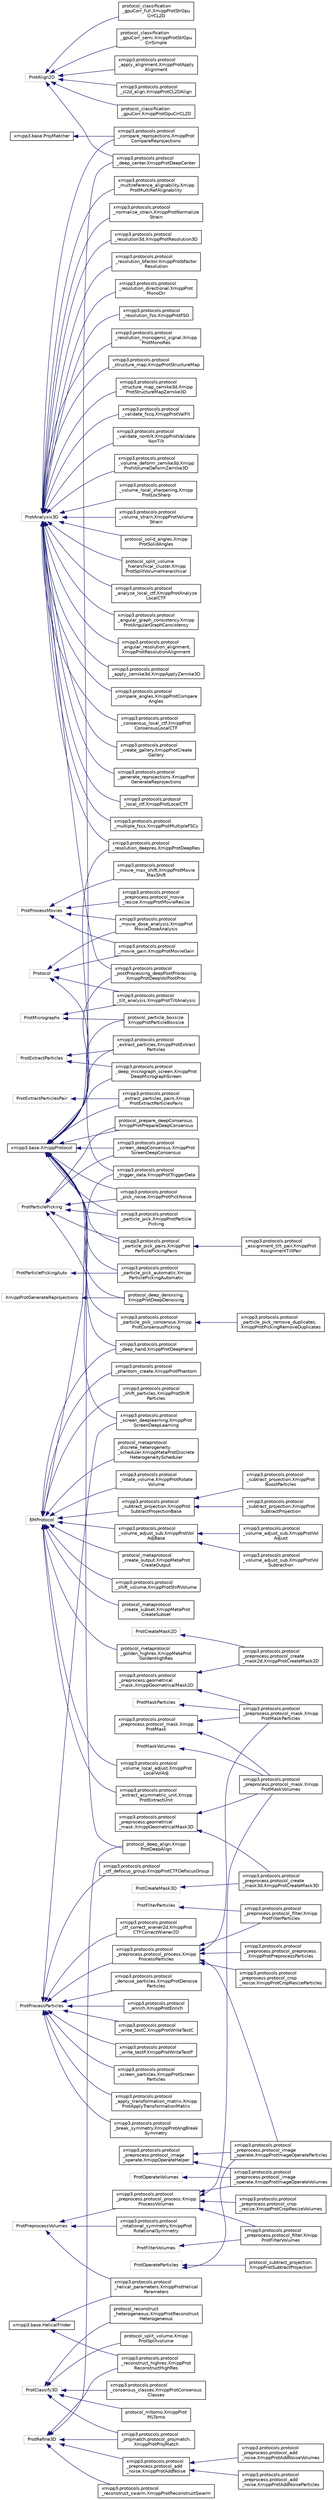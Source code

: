 digraph "Graphical Class Hierarchy"
{
  edge [fontname="Helvetica",fontsize="10",labelfontname="Helvetica",labelfontsize="10"];
  node [fontname="Helvetica",fontsize="10",shape=record];
  rankdir="LR";
  Node488 [label="EMProtocol",height=0.2,width=0.4,color="grey75", fillcolor="white", style="filled"];
  Node488 -> Node489 [dir="back",color="midnightblue",fontsize="10",style="solid",fontname="Helvetica"];
  Node489 [label="protocol_metaprotocol\l_create_output.XmippMetaProt\lCreateOutput",height=0.2,width=0.4,color="black", fillcolor="white", style="filled",URL="$classprotocol__metaprotocol__create__output_1_1XmippMetaProtCreateOutput.html"];
  Node488 -> Node490 [dir="back",color="midnightblue",fontsize="10",style="solid",fontname="Helvetica"];
  Node490 [label="protocol_metaprotocol\l_create_subset.XmippMetaProt\lCreateSubset",height=0.2,width=0.4,color="black", fillcolor="white", style="filled",URL="$classprotocol__metaprotocol__create__subset_1_1XmippMetaProtCreateSubset.html"];
  Node488 -> Node491 [dir="back",color="midnightblue",fontsize="10",style="solid",fontname="Helvetica"];
  Node491 [label="protocol_metaprotocol\l_discrete_heterogeneity\l_scheduler.XmippMetaProtDiscrete\lHeterogeneityScheduler",height=0.2,width=0.4,color="black", fillcolor="white", style="filled",URL="$classprotocol__metaprotocol__discrete__heterogeneity__scheduler_1_1XmippMetaProtDiscreteHeterogeneityScheduler.html"];
  Node488 -> Node492 [dir="back",color="midnightblue",fontsize="10",style="solid",fontname="Helvetica"];
  Node492 [label="protocol_metaprotocol\l_golden_highres.XmippMetaProt\lGoldenHighRes",height=0.2,width=0.4,color="black", fillcolor="white", style="filled",URL="$classprotocol__metaprotocol__golden__highres_1_1XmippMetaProtGoldenHighRes.html"];
  Node488 -> Node6 [dir="back",color="midnightblue",fontsize="10",style="solid",fontname="Helvetica"];
  Node6 [label="xmipp3.protocols.protocol\l_deep_hand.XmippProtDeepHand",height=0.2,width=0.4,color="black", fillcolor="white", style="filled",URL="$classxmipp3_1_1protocols_1_1protocol__deep__hand_1_1XmippProtDeepHand.html"];
  Node488 -> Node493 [dir="back",color="midnightblue",fontsize="10",style="solid",fontname="Helvetica"];
  Node493 [label="xmipp3.protocols.protocol\l_extract_asymmetric_unit.Xmipp\lProtExtractUnit",height=0.2,width=0.4,color="black", fillcolor="white", style="filled",URL="$classxmipp3_1_1protocols_1_1protocol__extract__asymmetric__unit_1_1XmippProtExtractUnit.html"];
  Node488 -> Node494 [dir="back",color="midnightblue",fontsize="10",style="solid",fontname="Helvetica"];
  Node494 [label="xmipp3.protocols.protocol\l_phantom_create.XmippProtPhantom",height=0.2,width=0.4,color="black", fillcolor="white", style="filled",URL="$classxmipp3_1_1protocols_1_1protocol__phantom__create_1_1XmippProtPhantom.html"];
  Node488 -> Node495 [dir="back",color="midnightblue",fontsize="10",style="solid",fontname="Helvetica"];
  Node495 [label="xmipp3.protocols.protocol\l_rotate_volume.XmippProtRotate\lVolume",height=0.2,width=0.4,color="black", fillcolor="white", style="filled",URL="$classxmipp3_1_1protocols_1_1protocol__rotate__volume_1_1XmippProtRotateVolume.html"];
  Node488 -> Node496 [dir="back",color="midnightblue",fontsize="10",style="solid",fontname="Helvetica"];
  Node496 [label="xmipp3.protocols.protocol\l_shift_particles.XmippProtShift\lParticles",height=0.2,width=0.4,color="black", fillcolor="white", style="filled",URL="$classxmipp3_1_1protocols_1_1protocol__shift__particles_1_1XmippProtShiftParticles.html"];
  Node488 -> Node497 [dir="back",color="midnightblue",fontsize="10",style="solid",fontname="Helvetica"];
  Node497 [label="xmipp3.protocols.protocol\l_shift_volume.XmippProtShiftVolume",height=0.2,width=0.4,color="black", fillcolor="white", style="filled",URL="$classxmipp3_1_1protocols_1_1protocol__shift__volume_1_1XmippProtShiftVolume.html"];
  Node488 -> Node498 [dir="back",color="midnightblue",fontsize="10",style="solid",fontname="Helvetica"];
  Node498 [label="xmipp3.protocols.protocol\l_subtract_projection.XmippProt\lSubtractProjectionBase",height=0.2,width=0.4,color="black", fillcolor="white", style="filled",URL="$classxmipp3_1_1protocols_1_1protocol__subtract__projection_1_1XmippProtSubtractProjectionBase.html"];
  Node498 -> Node499 [dir="back",color="midnightblue",fontsize="10",style="solid",fontname="Helvetica"];
  Node499 [label="xmipp3.protocols.protocol\l_subtract_projection.XmippProt\lBoostParticles",height=0.2,width=0.4,color="black", fillcolor="white", style="filled",URL="$classxmipp3_1_1protocols_1_1protocol__subtract__projection_1_1XmippProtBoostParticles.html"];
  Node498 -> Node500 [dir="back",color="midnightblue",fontsize="10",style="solid",fontname="Helvetica"];
  Node500 [label="xmipp3.protocols.protocol\l_subtract_projection.XmippProt\lSubtractProjection",height=0.2,width=0.4,color="black", fillcolor="white", style="filled",URL="$classxmipp3_1_1protocols_1_1protocol__subtract__projection_1_1XmippProtSubtractProjection.html"];
  Node488 -> Node373 [dir="back",color="midnightblue",fontsize="10",style="solid",fontname="Helvetica"];
  Node373 [label="xmipp3.protocols.protocol\l_trigger_data.XmippProtTriggerData",height=0.2,width=0.4,color="black", fillcolor="white", style="filled",URL="$classxmipp3_1_1protocols_1_1protocol__trigger__data_1_1XmippProtTriggerData.html"];
  Node488 -> Node501 [dir="back",color="midnightblue",fontsize="10",style="solid",fontname="Helvetica"];
  Node501 [label="xmipp3.protocols.protocol\l_volume_adjust_sub.XmippProtVol\lAdjBase",height=0.2,width=0.4,color="black", fillcolor="white", style="filled",URL="$classxmipp3_1_1protocols_1_1protocol__volume__adjust__sub_1_1XmippProtVolAdjBase.html"];
  Node501 -> Node502 [dir="back",color="midnightblue",fontsize="10",style="solid",fontname="Helvetica"];
  Node502 [label="xmipp3.protocols.protocol\l_volume_adjust_sub.XmippProtVol\lAdjust",height=0.2,width=0.4,color="black", fillcolor="white", style="filled",URL="$classxmipp3_1_1protocols_1_1protocol__volume__adjust__sub_1_1XmippProtVolAdjust.html"];
  Node501 -> Node503 [dir="back",color="midnightblue",fontsize="10",style="solid",fontname="Helvetica"];
  Node503 [label="xmipp3.protocols.protocol\l_volume_adjust_sub.XmippProtVol\lSubtraction",height=0.2,width=0.4,color="black", fillcolor="white", style="filled",URL="$classxmipp3_1_1protocols_1_1protocol__volume__adjust__sub_1_1XmippProtVolSubtraction.html"];
  Node488 -> Node504 [dir="back",color="midnightblue",fontsize="10",style="solid",fontname="Helvetica"];
  Node504 [label="xmipp3.protocols.protocol\l_volume_local_adjust.XmippProt\lLocalVolAdj",height=0.2,width=0.4,color="black", fillcolor="white", style="filled",URL="$classxmipp3_1_1protocols_1_1protocol__volume__local__adjust_1_1XmippProtLocalVolAdj.html"];
  Node447 [label="ProtAlign2D",height=0.2,width=0.4,color="grey75", fillcolor="white", style="filled"];
  Node447 -> Node448 [dir="back",color="midnightblue",fontsize="10",style="solid",fontname="Helvetica"];
  Node448 [label="protocol_classification\l_gpuCorr.XmippProtGpuCrrCL2D",height=0.2,width=0.4,color="black", fillcolor="white", style="filled",URL="$classprotocol__classification__gpuCorr_1_1XmippProtGpuCrrCL2D.html"];
  Node447 -> Node449 [dir="back",color="midnightblue",fontsize="10",style="solid",fontname="Helvetica"];
  Node449 [label="protocol_classification\l_gpuCorr_full.XmippProtStrGpu\lCrrCL2D",height=0.2,width=0.4,color="black", fillcolor="white", style="filled",URL="$classprotocol__classification__gpuCorr__full_1_1XmippProtStrGpuCrrCL2D.html"];
  Node447 -> Node450 [dir="back",color="midnightblue",fontsize="10",style="solid",fontname="Helvetica"];
  Node450 [label="protocol_classification\l_gpuCorr_semi.XmippProtStrGpu\lCrrSimple",height=0.2,width=0.4,color="black", fillcolor="white", style="filled",URL="$classprotocol__classification__gpuCorr__semi_1_1XmippProtStrGpuCrrSimple.html"];
  Node447 -> Node451 [dir="back",color="midnightblue",fontsize="10",style="solid",fontname="Helvetica"];
  Node451 [label="xmipp3.protocols.protocol\l_apply_alignment.XmippProtApply\lAlignment",height=0.2,width=0.4,color="black", fillcolor="white", style="filled",URL="$classxmipp3_1_1protocols_1_1protocol__apply__alignment_1_1XmippProtApplyAlignment.html"];
  Node447 -> Node452 [dir="back",color="midnightblue",fontsize="10",style="solid",fontname="Helvetica"];
  Node452 [label="xmipp3.protocols.protocol\l_cl2d_align.XmippProtCL2DAlign",height=0.2,width=0.4,color="black", fillcolor="white", style="filled",URL="$classxmipp3_1_1protocols_1_1protocol__cl2d__align_1_1XmippProtCL2DAlign.html"];
  Node447 -> Node5 [dir="back",color="midnightblue",fontsize="10",style="solid",fontname="Helvetica"];
  Node5 [label="xmipp3.protocols.protocol\l_deep_center.XmippProtDeepCenter",height=0.2,width=0.4,color="black", fillcolor="white", style="filled",URL="$classxmipp3_1_1protocols_1_1protocol__deep__center_1_1XmippProtDeepCenter.html"];
  Node410 [label="ProtAnalysis3D",height=0.2,width=0.4,color="grey75", fillcolor="white", style="filled"];
  Node410 -> Node411 [dir="back",color="midnightblue",fontsize="10",style="solid",fontname="Helvetica"];
  Node411 [label="protocol_solid_angles.Xmipp\lProtSolidAngles",height=0.2,width=0.4,color="black", fillcolor="white", style="filled",URL="$classprotocol__solid__angles_1_1XmippProtSolidAngles.html"];
  Node410 -> Node412 [dir="back",color="midnightblue",fontsize="10",style="solid",fontname="Helvetica"];
  Node412 [label="protocol_split_volume\l_hierarchical_cluster.Xmipp\lProtSplitVolumeHierarchical",height=0.2,width=0.4,color="black", fillcolor="white", style="filled",URL="$classprotocol__split__volume__hierarchical__cluster_1_1XmippProtSplitVolumeHierarchical.html"];
  Node410 -> Node413 [dir="back",color="midnightblue",fontsize="10",style="solid",fontname="Helvetica"];
  Node413 [label="xmipp3.protocols.protocol\l_analyze_local_ctf.XmippProtAnalyze\lLocalCTF",height=0.2,width=0.4,color="black", fillcolor="white", style="filled",URL="$classxmipp3_1_1protocols_1_1protocol__analyze__local__ctf_1_1XmippProtAnalyzeLocalCTF.html"];
  Node410 -> Node414 [dir="back",color="midnightblue",fontsize="10",style="solid",fontname="Helvetica"];
  Node414 [label="xmipp3.protocols.protocol\l_angular_graph_consistency.Xmipp\lProtAngularGraphConsistency",height=0.2,width=0.4,color="black", fillcolor="white", style="filled",URL="$classxmipp3_1_1protocols_1_1protocol__angular__graph__consistency_1_1XmippProtAngularGraphConsistency.html"];
  Node410 -> Node415 [dir="back",color="midnightblue",fontsize="10",style="solid",fontname="Helvetica"];
  Node415 [label="xmipp3.protocols.protocol\l_angular_resolution_alignment.\lXmippProtResolutionAlignment",height=0.2,width=0.4,color="black", fillcolor="white", style="filled",URL="$classxmipp3_1_1protocols_1_1protocol__angular__resolution__alignment_1_1XmippProtResolutionAlignment.html"];
  Node410 -> Node416 [dir="back",color="midnightblue",fontsize="10",style="solid",fontname="Helvetica"];
  Node416 [label="xmipp3.protocols.protocol\l_apply_zernike3d.XmippApplyZernike3D",height=0.2,width=0.4,color="black", fillcolor="white", style="filled",URL="$classxmipp3_1_1protocols_1_1protocol__apply__zernike3d_1_1XmippApplyZernike3D.html"];
  Node410 -> Node417 [dir="back",color="midnightblue",fontsize="10",style="solid",fontname="Helvetica"];
  Node417 [label="xmipp3.protocols.protocol\l_compare_angles.XmippProtCompare\lAngles",height=0.2,width=0.4,color="black", fillcolor="white", style="filled",URL="$classxmipp3_1_1protocols_1_1protocol__compare__angles_1_1XmippProtCompareAngles.html"];
  Node410 -> Node215 [dir="back",color="midnightblue",fontsize="10",style="solid",fontname="Helvetica"];
  Node215 [label="xmipp3.protocols.protocol\l_compare_reprojections.XmippProt\lCompareReprojections",height=0.2,width=0.4,color="black", fillcolor="white", style="filled",URL="$classxmipp3_1_1protocols_1_1protocol__compare__reprojections_1_1XmippProtCompareReprojections.html"];
  Node410 -> Node418 [dir="back",color="midnightblue",fontsize="10",style="solid",fontname="Helvetica"];
  Node418 [label="xmipp3.protocols.protocol\l_consensus_local_ctf.XmippProt\lConsensusLocalCTF",height=0.2,width=0.4,color="black", fillcolor="white", style="filled",URL="$classxmipp3_1_1protocols_1_1protocol__consensus__local__ctf_1_1XmippProtConsensusLocalCTF.html"];
  Node410 -> Node419 [dir="back",color="midnightblue",fontsize="10",style="solid",fontname="Helvetica"];
  Node419 [label="xmipp3.protocols.protocol\l_create_gallery.XmippProtCreate\lGallery",height=0.2,width=0.4,color="black", fillcolor="white", style="filled",URL="$classxmipp3_1_1protocols_1_1protocol__create__gallery_1_1XmippProtCreateGallery.html"];
  Node410 -> Node420 [dir="back",color="midnightblue",fontsize="10",style="solid",fontname="Helvetica"];
  Node420 [label="xmipp3.protocols.protocol\l_generate_reprojections.XmippProt\lGenerateReprojections",height=0.2,width=0.4,color="black", fillcolor="white", style="filled",URL="$classxmipp3_1_1protocols_1_1protocol__generate__reprojections_1_1XmippProtGenerateReprojections.html"];
  Node410 -> Node421 [dir="back",color="midnightblue",fontsize="10",style="solid",fontname="Helvetica"];
  Node421 [label="xmipp3.protocols.protocol\l_local_ctf.XmippProtLocalCTF",height=0.2,width=0.4,color="black", fillcolor="white", style="filled",URL="$classxmipp3_1_1protocols_1_1protocol__local__ctf_1_1XmippProtLocalCTF.html"];
  Node410 -> Node422 [dir="back",color="midnightblue",fontsize="10",style="solid",fontname="Helvetica"];
  Node422 [label="xmipp3.protocols.protocol\l_multiple_fscs.XmippProtMultipleFSCs",height=0.2,width=0.4,color="black", fillcolor="white", style="filled",URL="$classxmipp3_1_1protocols_1_1protocol__multiple__fscs_1_1XmippProtMultipleFSCs.html"];
  Node410 -> Node423 [dir="back",color="midnightblue",fontsize="10",style="solid",fontname="Helvetica"];
  Node423 [label="xmipp3.protocols.protocol\l_multireference_alignability.Xmipp\lProtMultiRefAlignability",height=0.2,width=0.4,color="black", fillcolor="white", style="filled",URL="$classxmipp3_1_1protocols_1_1protocol__multireference__alignability_1_1XmippProtMultiRefAlignability.html"];
  Node410 -> Node424 [dir="back",color="midnightblue",fontsize="10",style="solid",fontname="Helvetica"];
  Node424 [label="xmipp3.protocols.protocol\l_normalize_strain.XmippProtNormalize\lStrain",height=0.2,width=0.4,color="black", fillcolor="white", style="filled",URL="$classxmipp3_1_1protocols_1_1protocol__normalize__strain_1_1XmippProtNormalizeStrain.html"];
  Node410 -> Node15 [dir="back",color="midnightblue",fontsize="10",style="solid",fontname="Helvetica"];
  Node15 [label="xmipp3.protocols.protocol\l_postProcessing_deepPostProcessing.\lXmippProtDeepVolPostProc",height=0.2,width=0.4,color="black", fillcolor="white", style="filled",URL="$classxmipp3_1_1protocols_1_1protocol__postProcessing__deepPostProcessing_1_1XmippProtDeepVolPostProc.html"];
  Node410 -> Node425 [dir="back",color="midnightblue",fontsize="10",style="solid",fontname="Helvetica"];
  Node425 [label="xmipp3.protocols.protocol\l_resolution3d.XmippProtResolution3D",height=0.2,width=0.4,color="black", fillcolor="white", style="filled",URL="$classxmipp3_1_1protocols_1_1protocol__resolution3d_1_1XmippProtResolution3D.html"];
  Node410 -> Node426 [dir="back",color="midnightblue",fontsize="10",style="solid",fontname="Helvetica"];
  Node426 [label="xmipp3.protocols.protocol\l_resolution_bfactor.XmippProtbfactor\lResolution",height=0.2,width=0.4,color="black", fillcolor="white", style="filled",URL="$classxmipp3_1_1protocols_1_1protocol__resolution__bfactor_1_1XmippProtbfactorResolution.html"];
  Node410 -> Node16 [dir="back",color="midnightblue",fontsize="10",style="solid",fontname="Helvetica"];
  Node16 [label="xmipp3.protocols.protocol\l_resolution_deepres.XmippProtDeepRes",height=0.2,width=0.4,color="black", fillcolor="white", style="filled",URL="$classxmipp3_1_1protocols_1_1protocol__resolution__deepres_1_1XmippProtDeepRes.html"];
  Node410 -> Node427 [dir="back",color="midnightblue",fontsize="10",style="solid",fontname="Helvetica"];
  Node427 [label="xmipp3.protocols.protocol\l_resolution_directional.XmippProt\lMonoDir",height=0.2,width=0.4,color="black", fillcolor="white", style="filled",URL="$classxmipp3_1_1protocols_1_1protocol__resolution__directional_1_1XmippProtMonoDir.html"];
  Node410 -> Node428 [dir="back",color="midnightblue",fontsize="10",style="solid",fontname="Helvetica"];
  Node428 [label="xmipp3.protocols.protocol\l_resolution_fso.XmippProtFSO",height=0.2,width=0.4,color="black", fillcolor="white", style="filled",URL="$classxmipp3_1_1protocols_1_1protocol__resolution__fso_1_1XmippProtFSO.html"];
  Node410 -> Node429 [dir="back",color="midnightblue",fontsize="10",style="solid",fontname="Helvetica"];
  Node429 [label="xmipp3.protocols.protocol\l_resolution_monogenic_signal.Xmipp\lProtMonoRes",height=0.2,width=0.4,color="black", fillcolor="white", style="filled",URL="$classxmipp3_1_1protocols_1_1protocol__resolution__monogenic__signal_1_1XmippProtMonoRes.html"];
  Node410 -> Node430 [dir="back",color="midnightblue",fontsize="10",style="solid",fontname="Helvetica"];
  Node430 [label="xmipp3.protocols.protocol\l_structure_map.XmippProtStructureMap",height=0.2,width=0.4,color="black", fillcolor="white", style="filled",URL="$classxmipp3_1_1protocols_1_1protocol__structure__map_1_1XmippProtStructureMap.html"];
  Node410 -> Node431 [dir="back",color="midnightblue",fontsize="10",style="solid",fontname="Helvetica"];
  Node431 [label="xmipp3.protocols.protocol\l_structure_map_zernike3d.Xmipp\lProtStructureMapZernike3D",height=0.2,width=0.4,color="black", fillcolor="white", style="filled",URL="$classxmipp3_1_1protocols_1_1protocol__structure__map__zernike3d_1_1XmippProtStructureMapZernike3D.html"];
  Node410 -> Node432 [dir="back",color="midnightblue",fontsize="10",style="solid",fontname="Helvetica"];
  Node432 [label="xmipp3.protocols.protocol\l_validate_fscq.XmippProtValFit",height=0.2,width=0.4,color="black", fillcolor="white", style="filled",URL="$classxmipp3_1_1protocols_1_1protocol__validate__fscq_1_1XmippProtValFit.html"];
  Node410 -> Node433 [dir="back",color="midnightblue",fontsize="10",style="solid",fontname="Helvetica"];
  Node433 [label="xmipp3.protocols.protocol\l_validate_nontilt.XmippProtValidate\lNonTilt",height=0.2,width=0.4,color="black", fillcolor="white", style="filled",URL="$classxmipp3_1_1protocols_1_1protocol__validate__nontilt_1_1XmippProtValidateNonTilt.html"];
  Node410 -> Node434 [dir="back",color="midnightblue",fontsize="10",style="solid",fontname="Helvetica"];
  Node434 [label="xmipp3.protocols.protocol\l_volume_deform_zernike3d.Xmipp\lProtVolumeDeformZernike3D",height=0.2,width=0.4,color="black", fillcolor="white", style="filled",URL="$classxmipp3_1_1protocols_1_1protocol__volume__deform__zernike3d_1_1XmippProtVolumeDeformZernike3D.html"];
  Node410 -> Node435 [dir="back",color="midnightblue",fontsize="10",style="solid",fontname="Helvetica"];
  Node435 [label="xmipp3.protocols.protocol\l_volume_local_sharpening.Xmipp\lProtLocSharp",height=0.2,width=0.4,color="black", fillcolor="white", style="filled",URL="$classxmipp3_1_1protocols_1_1protocol__volume__local__sharpening_1_1XmippProtLocSharp.html"];
  Node410 -> Node436 [dir="back",color="midnightblue",fontsize="10",style="solid",fontname="Helvetica"];
  Node436 [label="xmipp3.protocols.protocol\l_volume_strain.XmippProtVolume\lStrain",height=0.2,width=0.4,color="black", fillcolor="white", style="filled",URL="$classxmipp3_1_1protocols_1_1protocol__volume__strain_1_1XmippProtVolumeStrain.html"];
  Node394 [label="ProtClassify3D",height=0.2,width=0.4,color="grey75", fillcolor="white", style="filled"];
  Node394 -> Node395 [dir="back",color="midnightblue",fontsize="10",style="solid",fontname="Helvetica"];
  Node395 [label="protocol_mltomo.XmippProt\lMLTomo",height=0.2,width=0.4,color="black", fillcolor="white", style="filled",URL="$classprotocol__mltomo_1_1XmippProtMLTomo.html"];
  Node394 -> Node396 [dir="back",color="midnightblue",fontsize="10",style="solid",fontname="Helvetica"];
  Node396 [label="protocol_reconstruct\l_heterogeneous.XmippProtReconstruct\lHeterogeneous",height=0.2,width=0.4,color="black", fillcolor="white", style="filled",URL="$classprotocol__reconstruct__heterogeneous_1_1XmippProtReconstructHeterogeneous.html"];
  Node394 -> Node397 [dir="back",color="midnightblue",fontsize="10",style="solid",fontname="Helvetica"];
  Node397 [label="protocol_split_volume.Xmipp\lProtSplitvolume",height=0.2,width=0.4,color="black", fillcolor="white", style="filled",URL="$classprotocol__split__volume_1_1XmippProtSplitvolume.html"];
  Node394 -> Node398 [dir="back",color="midnightblue",fontsize="10",style="solid",fontname="Helvetica"];
  Node398 [label="xmipp3.protocols.protocol\l_consensus_classes.XmippProtConsensus\lClasses",height=0.2,width=0.4,color="black", fillcolor="white", style="filled",URL="$classxmipp3_1_1protocols_1_1protocol__consensus__classes_1_1XmippProtConsensusClasses.html"];
  Node394 -> Node311 [dir="back",color="midnightblue",fontsize="10",style="solid",fontname="Helvetica"];
  Node311 [label="xmipp3.protocols.protocol\l_projmatch.protocol_projmatch.\lXmippProtProjMatch",height=0.2,width=0.4,color="black", fillcolor="white", style="filled",URL="$classxmipp3_1_1protocols_1_1protocol__projmatch_1_1protocol__projmatch_1_1XmippProtProjMatch.html"];
  Node393 [label="ProtCreateMask2D",height=0.2,width=0.4,color="grey75", fillcolor="white", style="filled"];
  Node393 -> Node61 [dir="back",color="midnightblue",fontsize="10",style="solid",fontname="Helvetica"];
  Node61 [label="xmipp3.protocols.protocol\l_preprocess.protocol_create\l_mask2d.XmippProtCreateMask2D",height=0.2,width=0.4,color="black", fillcolor="white", style="filled",URL="$classxmipp3_1_1protocols_1_1protocol__preprocess_1_1protocol__create__mask2d_1_1XmippProtCreateMask2D.html"];
  Node392 [label="ProtCreateMask3D",height=0.2,width=0.4,color="grey75", fillcolor="white", style="filled"];
  Node392 -> Node59 [dir="back",color="midnightblue",fontsize="10",style="solid",fontname="Helvetica"];
  Node59 [label="xmipp3.protocols.protocol\l_preprocess.protocol_create\l_mask3d.XmippProtCreateMask3D",height=0.2,width=0.4,color="black", fillcolor="white", style="filled",URL="$classxmipp3_1_1protocols_1_1protocol__preprocess_1_1protocol__create__mask3d_1_1XmippProtCreateMask3D.html"];
  Node386 [label="ProtExtractParticles",height=0.2,width=0.4,color="grey75", fillcolor="white", style="filled"];
  Node386 -> Node7 [dir="back",color="midnightblue",fontsize="10",style="solid",fontname="Helvetica"];
  Node7 [label="xmipp3.protocols.protocol\l_deep_micrograph_screen.XmippProt\lDeepMicrographScreen",height=0.2,width=0.4,color="black", fillcolor="white", style="filled",URL="$classxmipp3_1_1protocols_1_1protocol__deep__micrograph__screen_1_1XmippProtDeepMicrographScreen.html"];
  Node386 -> Node8 [dir="back",color="midnightblue",fontsize="10",style="solid",fontname="Helvetica"];
  Node8 [label="xmipp3.protocols.protocol\l_extract_particles.XmippProtExtract\lParticles",height=0.2,width=0.4,color="black", fillcolor="white", style="filled",URL="$classxmipp3_1_1protocols_1_1protocol__extract__particles_1_1XmippProtExtractParticles.html"];
  Node385 [label="ProtExtractParticlesPair",height=0.2,width=0.4,color="grey75", fillcolor="white", style="filled"];
  Node385 -> Node9 [dir="back",color="midnightblue",fontsize="10",style="solid",fontname="Helvetica"];
  Node9 [label="xmipp3.protocols.protocol\l_extract_particles_pairs.Xmipp\lProtExtractParticlesPairs",height=0.2,width=0.4,color="black", fillcolor="white", style="filled",URL="$classxmipp3_1_1protocols_1_1protocol__extract__particles__pairs_1_1XmippProtExtractParticlesPairs.html"];
  Node384 [label="ProtFilterParticles",height=0.2,width=0.4,color="grey75", fillcolor="white", style="filled"];
  Node384 -> Node325 [dir="back",color="midnightblue",fontsize="10",style="solid",fontname="Helvetica"];
  Node325 [label="xmipp3.protocols.protocol\l_preprocess.protocol_filter.Xmipp\lProtFilterParticles",height=0.2,width=0.4,color="black", fillcolor="white", style="filled",URL="$classxmipp3_1_1protocols_1_1protocol__preprocess_1_1protocol__filter_1_1XmippProtFilterParticles.html"];
  Node383 [label="ProtFilterVolumes",height=0.2,width=0.4,color="grey75", fillcolor="white", style="filled"];
  Node383 -> Node338 [dir="back",color="midnightblue",fontsize="10",style="solid",fontname="Helvetica"];
  Node338 [label="xmipp3.protocols.protocol\l_preprocess.protocol_filter.Xmipp\lProtFilterVolumes",height=0.2,width=0.4,color="black", fillcolor="white", style="filled",URL="$classxmipp3_1_1protocols_1_1protocol__preprocess_1_1protocol__filter_1_1XmippProtFilterVolumes.html"];
  Node376 [label="ProtMaskParticles",height=0.2,width=0.4,color="grey75", fillcolor="white", style="filled"];
  Node376 -> Node48 [dir="back",color="midnightblue",fontsize="10",style="solid",fontname="Helvetica"];
  Node48 [label="xmipp3.protocols.protocol\l_preprocess.protocol_mask.Xmipp\lProtMaskParticles",height=0.2,width=0.4,color="black", fillcolor="white", style="filled",URL="$classxmipp3_1_1protocols_1_1protocol__preprocess_1_1protocol__mask_1_1XmippProtMaskParticles.html"];
  Node375 [label="ProtMaskVolumes",height=0.2,width=0.4,color="grey75", fillcolor="white", style="filled"];
  Node375 -> Node49 [dir="back",color="midnightblue",fontsize="10",style="solid",fontname="Helvetica"];
  Node49 [label="xmipp3.protocols.protocol\l_preprocess.protocol_mask.Xmipp\lProtMaskVolumes",height=0.2,width=0.4,color="black", fillcolor="white", style="filled",URL="$classxmipp3_1_1protocols_1_1protocol__preprocess_1_1protocol__mask_1_1XmippProtMaskVolumes.html"];
  Node374 [label="ProtMicrographs",height=0.2,width=0.4,color="grey75", fillcolor="white", style="filled"];
  Node374 -> Node3 [dir="back",color="midnightblue",fontsize="10",style="solid",fontname="Helvetica"];
  Node3 [label="protocol_particle_boxsize.\lXmippProtParticleBoxsize",height=0.2,width=0.4,color="black", fillcolor="white", style="filled",URL="$classprotocol__particle__boxsize_1_1XmippProtParticleBoxsize.html"];
  Node374 -> Node372 [dir="back",color="midnightblue",fontsize="10",style="solid",fontname="Helvetica"];
  Node372 [label="xmipp3.protocols.protocol\l_tilt_analysis.XmippProtTiltAnalysis",height=0.2,width=0.4,color="black", fillcolor="white", style="filled",URL="$classxmipp3_1_1protocols_1_1protocol__tilt__analysis_1_1XmippProtTiltAnalysis.html"];
  Node371 [label="Protocol",height=0.2,width=0.4,color="grey75", fillcolor="white", style="filled"];
  Node371 -> Node331 [dir="back",color="midnightblue",fontsize="10",style="solid",fontname="Helvetica"];
  Node331 [label="xmipp3.protocols.protocol\l_movie_dose_analysis.XmippProt\lMovieDoseAnalysis",height=0.2,width=0.4,color="black", fillcolor="white", style="filled",URL="$classxmipp3_1_1protocols_1_1protocol__movie__dose__analysis_1_1XmippProtMovieDoseAnalysis.html"];
  Node371 -> Node332 [dir="back",color="midnightblue",fontsize="10",style="solid",fontname="Helvetica"];
  Node332 [label="xmipp3.protocols.protocol\l_movie_gain.XmippProtMovieGain",height=0.2,width=0.4,color="black", fillcolor="white", style="filled",URL="$classxmipp3_1_1protocols_1_1protocol__movie__gain_1_1XmippProtMovieGain.html"];
  Node371 -> Node372 [dir="back",color="midnightblue",fontsize="10",style="solid",fontname="Helvetica"];
  Node371 -> Node373 [dir="back",color="midnightblue",fontsize="10",style="solid",fontname="Helvetica"];
  Node348 [label="ProtOperateParticles",height=0.2,width=0.4,color="grey75", fillcolor="white", style="filled"];
  Node348 -> Node349 [dir="back",color="midnightblue",fontsize="10",style="solid",fontname="Helvetica"];
  Node349 [label="protocol_subtract_projection.\lXmippProtSubtractProjection",height=0.2,width=0.4,color="black", fillcolor="white", style="filled",URL="$classprotocol__subtract__projection_1_1XmippProtSubtractProjection.html"];
  Node348 -> Node54 [dir="back",color="midnightblue",fontsize="10",style="solid",fontname="Helvetica"];
  Node54 [label="xmipp3.protocols.protocol\l_preprocess.protocol_image\l_operate.XmippProtImageOperateParticles",height=0.2,width=0.4,color="black", fillcolor="white", style="filled",URL="$classxmipp3_1_1protocols_1_1protocol__preprocess_1_1protocol__image__operate_1_1XmippProtImageOperateParticles.html"];
  Node347 [label="ProtOperateVolumes",height=0.2,width=0.4,color="grey75", fillcolor="white", style="filled"];
  Node347 -> Node55 [dir="back",color="midnightblue",fontsize="10",style="solid",fontname="Helvetica"];
  Node55 [label="xmipp3.protocols.protocol\l_preprocess.protocol_image\l_operate.XmippProtImageOperateVolumes",height=0.2,width=0.4,color="black", fillcolor="white", style="filled",URL="$classxmipp3_1_1protocols_1_1protocol__preprocess_1_1protocol__image__operate_1_1XmippProtImageOperateVolumes.html"];
  Node344 [label="ProtParticlePicking",height=0.2,width=0.4,color="grey75", fillcolor="white", style="filled"];
  Node344 -> Node4 [dir="back",color="midnightblue",fontsize="10",style="solid",fontname="Helvetica"];
  Node4 [label="protocol_prepare_deepConsensus.\lXmippProtPrepareDeepConsensus",height=0.2,width=0.4,color="black", fillcolor="white", style="filled",URL="$classprotocol__prepare__deepConsensus_1_1XmippProtPrepareDeepConsensus.html"];
  Node344 -> Node10 [dir="back",color="midnightblue",fontsize="10",style="solid",fontname="Helvetica"];
  Node10 [label="xmipp3.protocols.protocol\l_particle_pick.XmippProtParticle\lPicking",height=0.2,width=0.4,color="black", fillcolor="white", style="filled",URL="$classxmipp3_1_1protocols_1_1protocol__particle__pick_1_1XmippProtParticlePicking.html"];
  Node344 -> Node345 [dir="back",color="midnightblue",fontsize="10",style="solid",fontname="Helvetica"];
  Node345 [label="xmipp3.protocols.protocol\l_particle_pick_consensus.Xmipp\lProtConsensusPicking",height=0.2,width=0.4,color="black", fillcolor="white", style="filled",URL="$classxmipp3_1_1protocols_1_1protocol__particle__pick__consensus_1_1XmippProtConsensusPicking.html"];
  Node345 -> Node346 [dir="back",color="midnightblue",fontsize="10",style="solid",fontname="Helvetica"];
  Node346 [label="xmipp3.protocols.protocol\l_particle_pick_remove_duplicates.\lXmippProtPickingRemoveDuplicates",height=0.2,width=0.4,color="black", fillcolor="white", style="filled",URL="$classxmipp3_1_1protocols_1_1protocol__particle__pick__remove__duplicates_1_1XmippProtPickingRemoveDuplicates.html"];
  Node344 -> Node12 [dir="back",color="midnightblue",fontsize="10",style="solid",fontname="Helvetica"];
  Node12 [label="xmipp3.protocols.protocol\l_particle_pick_pairs.XmippProt\lParticlePickingPairs",height=0.2,width=0.4,color="black", fillcolor="white", style="filled",URL="$classxmipp3_1_1protocols_1_1protocol__particle__pick__pairs_1_1XmippProtParticlePickingPairs.html"];
  Node12 -> Node13 [dir="back",color="midnightblue",fontsize="10",style="solid",fontname="Helvetica"];
  Node13 [label="xmipp3.protocols.protocol\l_assignment_tilt_pair.XmippProt\lAssignmentTiltPair",height=0.2,width=0.4,color="black", fillcolor="white", style="filled",URL="$classxmipp3_1_1protocols_1_1protocol__assignment__tilt__pair_1_1XmippProtAssignmentTiltPair.html"];
  Node344 -> Node14 [dir="back",color="midnightblue",fontsize="10",style="solid",fontname="Helvetica"];
  Node14 [label="xmipp3.protocols.protocol\l_pick_noise.XmippProtPickNoise",height=0.2,width=0.4,color="black", fillcolor="white", style="filled",URL="$classxmipp3_1_1protocols_1_1protocol__pick__noise_1_1XmippProtPickNoise.html"];
  Node344 -> Node17 [dir="back",color="midnightblue",fontsize="10",style="solid",fontname="Helvetica"];
  Node17 [label="xmipp3.protocols.protocol\l_screen_deepConsensus.XmippProt\lScreenDeepConsensus",height=0.2,width=0.4,color="black", fillcolor="white", style="filled",URL="$classxmipp3_1_1protocols_1_1protocol__screen__deepConsensus_1_1XmippProtScreenDeepConsensus.html"];
  Node343 [label="ProtParticlePickingAuto",height=0.2,width=0.4,color="grey75", fillcolor="white", style="filled"];
  Node343 -> Node11 [dir="back",color="midnightblue",fontsize="10",style="solid",fontname="Helvetica"];
  Node11 [label="xmipp3.protocols.protocol\l_particle_pick_automatic.Xmipp\lParticlePickingAutomatic",height=0.2,width=0.4,color="black", fillcolor="white", style="filled",URL="$classxmipp3_1_1protocols_1_1protocol__particle__pick__automatic_1_1XmippParticlePickingAutomatic.html"];
  Node335 [label="ProtPreprocessVolumes",height=0.2,width=0.4,color="grey75", fillcolor="white", style="filled"];
  Node335 -> Node237 [dir="back",color="midnightblue",fontsize="10",style="solid",fontname="Helvetica"];
  Node237 [label="xmipp3.protocols.protocol\l_helical_parameters.XmippProtHelical\lParameters",height=0.2,width=0.4,color="black", fillcolor="white", style="filled",URL="$classxmipp3_1_1protocols_1_1protocol__helical__parameters_1_1XmippProtHelicalParameters.html"];
  Node335 -> Node336 [dir="back",color="midnightblue",fontsize="10",style="solid",fontname="Helvetica"];
  Node336 [label="xmipp3.protocols.protocol\l_preprocess.protocol_process.Xmipp\lProcessVolumes",height=0.2,width=0.4,color="black", fillcolor="white", style="filled",URL="$classxmipp3_1_1protocols_1_1protocol__preprocess_1_1protocol__process_1_1XmippProcessVolumes.html"];
  Node336 -> Node337 [dir="back",color="midnightblue",fontsize="10",style="solid",fontname="Helvetica"];
  Node337 [label="xmipp3.protocols.protocol\l_preprocess.protocol_crop\l_resize.XmippProtCropResizeVolumes",height=0.2,width=0.4,color="black", fillcolor="white", style="filled",URL="$classxmipp3_1_1protocols_1_1protocol__preprocess_1_1protocol__crop__resize_1_1XmippProtCropResizeVolumes.html"];
  Node336 -> Node338 [dir="back",color="midnightblue",fontsize="10",style="solid",fontname="Helvetica"];
  Node336 -> Node55 [dir="back",color="midnightblue",fontsize="10",style="solid",fontname="Helvetica"];
  Node336 -> Node49 [dir="back",color="midnightblue",fontsize="10",style="solid",fontname="Helvetica"];
  Node335 -> Node339 [dir="back",color="midnightblue",fontsize="10",style="solid",fontname="Helvetica"];
  Node339 [label="xmipp3.protocols.protocol\l_rotational_symmetry.XmippProt\lRotationalSymmetry",height=0.2,width=0.4,color="black", fillcolor="white", style="filled",URL="$classxmipp3_1_1protocols_1_1protocol__rotational__symmetry_1_1XmippProtRotationalSymmetry.html"];
  Node330 [label="ProtProcessMovies",height=0.2,width=0.4,color="grey75", fillcolor="white", style="filled"];
  Node330 -> Node331 [dir="back",color="midnightblue",fontsize="10",style="solid",fontname="Helvetica"];
  Node330 -> Node332 [dir="back",color="midnightblue",fontsize="10",style="solid",fontname="Helvetica"];
  Node330 -> Node333 [dir="back",color="midnightblue",fontsize="10",style="solid",fontname="Helvetica"];
  Node333 [label="xmipp3.protocols.protocol\l_movie_max_shift.XmippProtMovie\lMaxShift",height=0.2,width=0.4,color="black", fillcolor="white", style="filled",URL="$classxmipp3_1_1protocols_1_1protocol__movie__max__shift_1_1XmippProtMovieMaxShift.html"];
  Node330 -> Node334 [dir="back",color="midnightblue",fontsize="10",style="solid",fontname="Helvetica"];
  Node334 [label="xmipp3.protocols.protocol\l_preprocess.protocol_movie\l_resize.XmippProtMovieResize",height=0.2,width=0.4,color="black", fillcolor="white", style="filled",URL="$classxmipp3_1_1protocols_1_1protocol__preprocess_1_1protocol__movie__resize_1_1XmippProtMovieResize.html"];
  Node316 [label="ProtProcessParticles",height=0.2,width=0.4,color="grey75", fillcolor="white", style="filled"];
  Node316 -> Node317 [dir="back",color="midnightblue",fontsize="10",style="solid",fontname="Helvetica"];
  Node317 [label="xmipp3.protocols.protocol\l_apply_transformation_matrix.Xmipp\lProtApplyTransformationMatrix",height=0.2,width=0.4,color="black", fillcolor="white", style="filled",URL="$classxmipp3_1_1protocols_1_1protocol__apply__transformation__matrix_1_1XmippProtApplyTransformationMatrix.html"];
  Node316 -> Node318 [dir="back",color="midnightblue",fontsize="10",style="solid",fontname="Helvetica"];
  Node318 [label="xmipp3.protocols.protocol\l_break_symmetry.XmippProtAngBreak\lSymmetry",height=0.2,width=0.4,color="black", fillcolor="white", style="filled",URL="$classxmipp3_1_1protocols_1_1protocol__break__symmetry_1_1XmippProtAngBreakSymmetry.html"];
  Node316 -> Node319 [dir="back",color="midnightblue",fontsize="10",style="solid",fontname="Helvetica"];
  Node319 [label="xmipp3.protocols.protocol\l_ctf_correct_wiener2d.XmippProt\lCTFCorrectWiener2D",height=0.2,width=0.4,color="black", fillcolor="white", style="filled",URL="$classxmipp3_1_1protocols_1_1protocol__ctf__correct__wiener2d_1_1XmippProtCTFCorrectWiener2D.html"];
  Node316 -> Node320 [dir="back",color="midnightblue",fontsize="10",style="solid",fontname="Helvetica"];
  Node320 [label="xmipp3.protocols.protocol\l_ctf_defocus_group.XmippProtCTFDefocusGroup",height=0.2,width=0.4,color="black", fillcolor="white", style="filled",URL="$classxmipp3_1_1protocols_1_1protocol__ctf__defocus__group_1_1XmippProtCTFDefocusGroup.html"];
  Node316 -> Node321 [dir="back",color="midnightblue",fontsize="10",style="solid",fontname="Helvetica"];
  Node321 [label="xmipp3.protocols.protocol\l_denoise_particles.XmippProtDenoise\lParticles",height=0.2,width=0.4,color="black", fillcolor="white", style="filled",URL="$classxmipp3_1_1protocols_1_1protocol__denoise__particles_1_1XmippProtDenoiseParticles.html"];
  Node316 -> Node322 [dir="back",color="midnightblue",fontsize="10",style="solid",fontname="Helvetica"];
  Node322 [label="xmipp3.protocols.protocol\l_enrich.XmippProtEnrich",height=0.2,width=0.4,color="black", fillcolor="white", style="filled",URL="$classxmipp3_1_1protocols_1_1protocol__enrich_1_1XmippProtEnrich.html"];
  Node316 -> Node323 [dir="back",color="midnightblue",fontsize="10",style="solid",fontname="Helvetica"];
  Node323 [label="xmipp3.protocols.protocol\l_preprocess.protocol_process.Xmipp\lProcessParticles",height=0.2,width=0.4,color="black", fillcolor="white", style="filled",URL="$classxmipp3_1_1protocols_1_1protocol__preprocess_1_1protocol__process_1_1XmippProcessParticles.html"];
  Node323 -> Node324 [dir="back",color="midnightblue",fontsize="10",style="solid",fontname="Helvetica"];
  Node324 [label="xmipp3.protocols.protocol\l_preprocess.protocol_crop\l_resize.XmippProtCropResizeParticles",height=0.2,width=0.4,color="black", fillcolor="white", style="filled",URL="$classxmipp3_1_1protocols_1_1protocol__preprocess_1_1protocol__crop__resize_1_1XmippProtCropResizeParticles.html"];
  Node323 -> Node325 [dir="back",color="midnightblue",fontsize="10",style="solid",fontname="Helvetica"];
  Node323 -> Node54 [dir="back",color="midnightblue",fontsize="10",style="solid",fontname="Helvetica"];
  Node323 -> Node48 [dir="back",color="midnightblue",fontsize="10",style="solid",fontname="Helvetica"];
  Node323 -> Node326 [dir="back",color="midnightblue",fontsize="10",style="solid",fontname="Helvetica"];
  Node326 [label="xmipp3.protocols.protocol\l_preprocess.protocol_preprocess.\lXmippProtPreprocessParticles",height=0.2,width=0.4,color="black", fillcolor="white", style="filled",URL="$classxmipp3_1_1protocols_1_1protocol__preprocess_1_1protocol__preprocess_1_1XmippProtPreprocessParticles.html"];
  Node316 -> Node18 [dir="back",color="midnightblue",fontsize="10",style="solid",fontname="Helvetica"];
  Node18 [label="xmipp3.protocols.protocol\l_screen_deeplearning.XmippProt\lScreenDeepLearning",height=0.2,width=0.4,color="black", fillcolor="white", style="filled",URL="$classxmipp3_1_1protocols_1_1protocol__screen__deeplearning_1_1XmippProtScreenDeepLearning.html"];
  Node316 -> Node327 [dir="back",color="midnightblue",fontsize="10",style="solid",fontname="Helvetica"];
  Node327 [label="xmipp3.protocols.protocol\l_screen_particles.XmippProtScreen\lParticles",height=0.2,width=0.4,color="black", fillcolor="white", style="filled",URL="$classxmipp3_1_1protocols_1_1protocol__screen__particles_1_1XmippProtScreenParticles.html"];
  Node316 -> Node328 [dir="back",color="midnightblue",fontsize="10",style="solid",fontname="Helvetica"];
  Node328 [label="xmipp3.protocols.protocol\l_write_testC.XmippProtWriteTestC",height=0.2,width=0.4,color="black", fillcolor="white", style="filled",URL="$classxmipp3_1_1protocols_1_1protocol__write__testC_1_1XmippProtWriteTestC.html"];
  Node316 -> Node329 [dir="back",color="midnightblue",fontsize="10",style="solid",fontname="Helvetica"];
  Node329 [label="xmipp3.protocols.protocol\l_write_testP.XmippProtWriteTestP",height=0.2,width=0.4,color="black", fillcolor="white", style="filled",URL="$classxmipp3_1_1protocols_1_1protocol__write__testP_1_1XmippProtWriteTestP.html"];
  Node307 [label="ProtRefine3D",height=0.2,width=0.4,color="grey75", fillcolor="white", style="filled"];
  Node307 -> Node1 [dir="back",color="midnightblue",fontsize="10",style="solid",fontname="Helvetica"];
  Node1 [label="protocol_deep_align.Xmipp\lProtDeepAlign",height=0.2,width=0.4,color="black", fillcolor="white", style="filled",URL="$classprotocol__deep__align_1_1XmippProtDeepAlign.html"];
  Node307 -> Node308 [dir="back",color="midnightblue",fontsize="10",style="solid",fontname="Helvetica"];
  Node308 [label="xmipp3.protocols.protocol\l_preprocess.protocol_add\l_noise.XmippProtAddNoise",height=0.2,width=0.4,color="black", fillcolor="white", style="filled",URL="$classxmipp3_1_1protocols_1_1protocol__preprocess_1_1protocol__add__noise_1_1XmippProtAddNoise.html"];
  Node308 -> Node309 [dir="back",color="midnightblue",fontsize="10",style="solid",fontname="Helvetica"];
  Node309 [label="xmipp3.protocols.protocol\l_preprocess.protocol_add\l_noise.XmippProtAddNoiseParticles",height=0.2,width=0.4,color="black", fillcolor="white", style="filled",URL="$classxmipp3_1_1protocols_1_1protocol__preprocess_1_1protocol__add__noise_1_1XmippProtAddNoiseParticles.html"];
  Node308 -> Node310 [dir="back",color="midnightblue",fontsize="10",style="solid",fontname="Helvetica"];
  Node310 [label="xmipp3.protocols.protocol\l_preprocess.protocol_add\l_noise.XmippProtAddNoiseVolumes",height=0.2,width=0.4,color="black", fillcolor="white", style="filled",URL="$classxmipp3_1_1protocols_1_1protocol__preprocess_1_1protocol__add__noise_1_1XmippProtAddNoiseVolumes.html"];
  Node307 -> Node311 [dir="back",color="midnightblue",fontsize="10",style="solid",fontname="Helvetica"];
  Node307 -> Node238 [dir="back",color="midnightblue",fontsize="10",style="solid",fontname="Helvetica"];
  Node238 [label="xmipp3.protocols.protocol\l_reconstruct_highres.XmippProt\lReconstructHighRes",height=0.2,width=0.4,color="black", fillcolor="white", style="filled",URL="$classxmipp3_1_1protocols_1_1protocol__reconstruct__highres_1_1XmippProtReconstructHighRes.html"];
  Node307 -> Node312 [dir="back",color="midnightblue",fontsize="10",style="solid",fontname="Helvetica"];
  Node312 [label="xmipp3.protocols.protocol\l_reconstruct_swarm.XmippProtReconstructSwarm",height=0.2,width=0.4,color="black", fillcolor="white", style="filled",URL="$classxmipp3_1_1protocols_1_1protocol__reconstruct__swarm_1_1XmippProtReconstructSwarm.html"];
  Node281 [label="XmippProtGenerateReprojections",height=0.2,width=0.4,color="grey75", fillcolor="white", style="filled"];
  Node281 -> Node2 [dir="back",color="midnightblue",fontsize="10",style="solid",fontname="Helvetica"];
  Node2 [label="protocol_deep_denoising.\lXmippProtDeepDenoising",height=0.2,width=0.4,color="black", fillcolor="white", style="filled",URL="$classprotocol__deep__denoising_1_1XmippProtDeepDenoising.html"];
  Node236 [label="xmipp3.base.HelicalFinder",height=0.2,width=0.4,color="black", fillcolor="white", style="filled",URL="$classxmipp3_1_1base_1_1HelicalFinder.html"];
  Node236 -> Node237 [dir="back",color="midnightblue",fontsize="10",style="solid",fontname="Helvetica"];
  Node236 -> Node238 [dir="back",color="midnightblue",fontsize="10",style="solid",fontname="Helvetica"];
  Node214 [label="xmipp3.base.ProjMatcher",height=0.2,width=0.4,color="black", fillcolor="white", style="filled",URL="$classxmipp3_1_1base_1_1ProjMatcher.html"];
  Node214 -> Node215 [dir="back",color="midnightblue",fontsize="10",style="solid",fontname="Helvetica"];
  Node60 [label="xmipp3.protocols.protocol\l_preprocess.geometrical\l_mask.XmippGeometricalMask2D",height=0.2,width=0.4,color="black", fillcolor="white", style="filled",URL="$classxmipp3_1_1protocols_1_1protocol__preprocess_1_1geometrical__mask_1_1XmippGeometricalMask2D.html"];
  Node60 -> Node61 [dir="back",color="midnightblue",fontsize="10",style="solid",fontname="Helvetica"];
  Node60 -> Node48 [dir="back",color="midnightblue",fontsize="10",style="solid",fontname="Helvetica"];
  Node58 [label="xmipp3.protocols.protocol\l_preprocess.geometrical\l_mask.XmippGeometricalMask3D",height=0.2,width=0.4,color="black", fillcolor="white", style="filled",URL="$classxmipp3_1_1protocols_1_1protocol__preprocess_1_1geometrical__mask_1_1XmippGeometricalMask3D.html"];
  Node58 -> Node59 [dir="back",color="midnightblue",fontsize="10",style="solid",fontname="Helvetica"];
  Node58 -> Node49 [dir="back",color="midnightblue",fontsize="10",style="solid",fontname="Helvetica"];
  Node53 [label="xmipp3.protocols.protocol\l_preprocess.protocol_image\l_operate.XmippOperateHelper",height=0.2,width=0.4,color="black", fillcolor="white", style="filled",URL="$classxmipp3_1_1protocols_1_1protocol__preprocess_1_1protocol__image__operate_1_1XmippOperateHelper.html"];
  Node53 -> Node54 [dir="back",color="midnightblue",fontsize="10",style="solid",fontname="Helvetica"];
  Node53 -> Node55 [dir="back",color="midnightblue",fontsize="10",style="solid",fontname="Helvetica"];
  Node47 [label="xmipp3.protocols.protocol\l_preprocess.protocol_mask.Xmipp\lProtMask",height=0.2,width=0.4,color="black", fillcolor="white", style="filled",URL="$classxmipp3_1_1protocols_1_1protocol__preprocess_1_1protocol__mask_1_1XmippProtMask.html"];
  Node47 -> Node48 [dir="back",color="midnightblue",fontsize="10",style="solid",fontname="Helvetica"];
  Node47 -> Node49 [dir="back",color="midnightblue",fontsize="10",style="solid",fontname="Helvetica"];
  Node0 [label="xmipp3.base.XmippProtocol",height=0.2,width=0.4,color="black", fillcolor="white", style="filled",URL="$classxmipp3_1_1base_1_1XmippProtocol.html"];
  Node0 -> Node1 [dir="back",color="midnightblue",fontsize="10",style="solid",fontname="Helvetica"];
  Node0 -> Node2 [dir="back",color="midnightblue",fontsize="10",style="solid",fontname="Helvetica"];
  Node0 -> Node3 [dir="back",color="midnightblue",fontsize="10",style="solid",fontname="Helvetica"];
  Node0 -> Node4 [dir="back",color="midnightblue",fontsize="10",style="solid",fontname="Helvetica"];
  Node0 -> Node5 [dir="back",color="midnightblue",fontsize="10",style="solid",fontname="Helvetica"];
  Node0 -> Node6 [dir="back",color="midnightblue",fontsize="10",style="solid",fontname="Helvetica"];
  Node0 -> Node7 [dir="back",color="midnightblue",fontsize="10",style="solid",fontname="Helvetica"];
  Node0 -> Node8 [dir="back",color="midnightblue",fontsize="10",style="solid",fontname="Helvetica"];
  Node0 -> Node9 [dir="back",color="midnightblue",fontsize="10",style="solid",fontname="Helvetica"];
  Node0 -> Node10 [dir="back",color="midnightblue",fontsize="10",style="solid",fontname="Helvetica"];
  Node0 -> Node11 [dir="back",color="midnightblue",fontsize="10",style="solid",fontname="Helvetica"];
  Node0 -> Node12 [dir="back",color="midnightblue",fontsize="10",style="solid",fontname="Helvetica"];
  Node0 -> Node14 [dir="back",color="midnightblue",fontsize="10",style="solid",fontname="Helvetica"];
  Node0 -> Node15 [dir="back",color="midnightblue",fontsize="10",style="solid",fontname="Helvetica"];
  Node0 -> Node16 [dir="back",color="midnightblue",fontsize="10",style="solid",fontname="Helvetica"];
  Node0 -> Node17 [dir="back",color="midnightblue",fontsize="10",style="solid",fontname="Helvetica"];
  Node0 -> Node18 [dir="back",color="midnightblue",fontsize="10",style="solid",fontname="Helvetica"];
}
